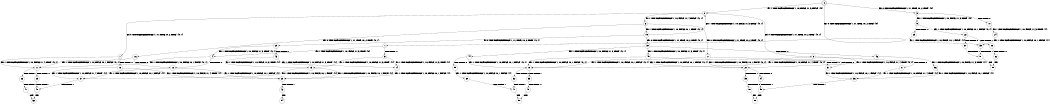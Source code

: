 digraph BCG {
size = "7, 10.5";
center = TRUE;
node [shape = circle];
0 [peripheries = 2];
0 -> 1 [label = "EX !0 !ATOMIC_EXCH_BRANCH (1, +1, TRUE, +0, 2, TRUE) !{0}"];
0 -> 2 [label = "EX !1 !ATOMIC_EXCH_BRANCH (1, +0, FALSE, +1, 3, FALSE) !{0}"];
0 -> 3 [label = "EX !0 !ATOMIC_EXCH_BRANCH (1, +1, TRUE, +0, 2, TRUE) !{0}"];
1 -> 4 [label = "EX !1 !ATOMIC_EXCH_BRANCH (1, +0, FALSE, +1, 3, TRUE) !{0}"];
1 -> 5 [label = "TERMINATE !0"];
2 -> 6 [label = "EX !1 !ATOMIC_EXCH_BRANCH (1, +0, FALSE, +1, 4, FALSE) !{0, 1}"];
2 -> 7 [label = "EX !0 !ATOMIC_EXCH_BRANCH (1, +1, TRUE, +0, 2, TRUE) !{0, 1}"];
2 -> 8 [label = "EX !0 !ATOMIC_EXCH_BRANCH (1, +1, TRUE, +0, 2, TRUE) !{0, 1}"];
3 -> 9 [label = "EX !1 !ATOMIC_EXCH_BRANCH (1, +0, FALSE, +1, 3, TRUE) !{0}"];
3 -> 10 [label = "TERMINATE !0"];
4 -> 11 [label = "EX !1 !ATOMIC_EXCH_BRANCH (1, +0, FALSE, +0, 1, FALSE) !{0, 1}"];
4 -> 12 [label = "TERMINATE !0"];
5 -> 13 [label = "EX !1 !ATOMIC_EXCH_BRANCH (1, +0, FALSE, +1, 3, TRUE) !{1}"];
5 -> 14 [label = "EX !1 !ATOMIC_EXCH_BRANCH (1, +0, FALSE, +1, 3, TRUE) !{1}"];
6 -> 15 [label = "EX !1 !ATOMIC_EXCH_BRANCH (1, +0, FALSE, +0, 1, TRUE) !{0, 1}"];
6 -> 16 [label = "EX !0 !ATOMIC_EXCH_BRANCH (1, +1, TRUE, +0, 2, TRUE) !{0, 1}"];
6 -> 17 [label = "EX !0 !ATOMIC_EXCH_BRANCH (1, +1, TRUE, +0, 2, TRUE) !{0, 1}"];
7 -> 11 [label = "EX !1 !ATOMIC_EXCH_BRANCH (1, +0, FALSE, +1, 4, TRUE) !{0, 1}"];
7 -> 18 [label = "TERMINATE !0"];
8 -> 19 [label = "EX !1 !ATOMIC_EXCH_BRANCH (1, +0, FALSE, +1, 4, TRUE) !{0, 1}"];
8 -> 20 [label = "EX !1 !ATOMIC_EXCH_BRANCH (1, +0, FALSE, +1, 4, TRUE) !{0, 1}"];
8 -> 21 [label = "TERMINATE !0"];
9 -> 22 [label = "EX !1 !ATOMIC_EXCH_BRANCH (1, +0, FALSE, +0, 1, FALSE) !{0, 1}"];
9 -> 23 [label = "TERMINATE !0"];
10 -> 24 [label = "EX !1 !ATOMIC_EXCH_BRANCH (1, +0, FALSE, +1, 3, TRUE) !{1}"];
11 -> 25 [label = "TERMINATE !0"];
11 -> 26 [label = "TERMINATE !1"];
12 -> 27 [label = "EX !1 !ATOMIC_EXCH_BRANCH (1, +0, FALSE, +0, 1, FALSE) !{1}"];
12 -> 28 [label = "EX !1 !ATOMIC_EXCH_BRANCH (1, +0, FALSE, +0, 1, FALSE) !{1}"];
13 -> 27 [label = "EX !1 !ATOMIC_EXCH_BRANCH (1, +0, FALSE, +0, 1, FALSE) !{1}"];
13 -> 28 [label = "EX !1 !ATOMIC_EXCH_BRANCH (1, +0, FALSE, +0, 1, FALSE) !{1}"];
14 -> 28 [label = "EX !1 !ATOMIC_EXCH_BRANCH (1, +0, FALSE, +0, 1, FALSE) !{1}"];
15 -> 2 [label = "EX !1 !ATOMIC_EXCH_BRANCH (1, +0, FALSE, +1, 3, FALSE) !{0, 1}"];
15 -> 29 [label = "EX !0 !ATOMIC_EXCH_BRANCH (1, +1, TRUE, +0, 2, TRUE) !{0, 1}"];
15 -> 30 [label = "EX !0 !ATOMIC_EXCH_BRANCH (1, +1, TRUE, +0, 2, TRUE) !{0, 1}"];
16 -> 11 [label = "EX !1 !ATOMIC_EXCH_BRANCH (1, +0, FALSE, +0, 1, FALSE) !{0, 1}"];
16 -> 12 [label = "TERMINATE !0"];
17 -> 19 [label = "EX !1 !ATOMIC_EXCH_BRANCH (1, +0, FALSE, +0, 1, FALSE) !{0, 1}"];
17 -> 20 [label = "EX !1 !ATOMIC_EXCH_BRANCH (1, +0, FALSE, +0, 1, FALSE) !{0, 1}"];
17 -> 31 [label = "TERMINATE !0"];
18 -> 27 [label = "EX !1 !ATOMIC_EXCH_BRANCH (1, +0, FALSE, +1, 4, TRUE) !{1}"];
18 -> 28 [label = "EX !1 !ATOMIC_EXCH_BRANCH (1, +0, FALSE, +1, 4, TRUE) !{1}"];
19 -> 32 [label = "TERMINATE !0"];
19 -> 33 [label = "TERMINATE !1"];
20 -> 34 [label = "TERMINATE !0"];
20 -> 35 [label = "TERMINATE !1"];
21 -> 36 [label = "EX !1 !ATOMIC_EXCH_BRANCH (1, +0, FALSE, +1, 4, TRUE) !{1}"];
22 -> 37 [label = "TERMINATE !0"];
22 -> 38 [label = "TERMINATE !1"];
23 -> 39 [label = "EX !1 !ATOMIC_EXCH_BRANCH (1, +0, FALSE, +0, 1, FALSE) !{1}"];
24 -> 39 [label = "EX !1 !ATOMIC_EXCH_BRANCH (1, +0, FALSE, +0, 1, FALSE) !{1}"];
25 -> 40 [label = "TERMINATE !1"];
26 -> 41 [label = "TERMINATE !0"];
27 -> 40 [label = "TERMINATE !1"];
28 -> 42 [label = "TERMINATE !1"];
29 -> 4 [label = "EX !1 !ATOMIC_EXCH_BRANCH (1, +0, FALSE, +1, 3, TRUE) !{0, 1}"];
29 -> 43 [label = "TERMINATE !0"];
30 -> 44 [label = "EX !1 !ATOMIC_EXCH_BRANCH (1, +0, FALSE, +1, 3, TRUE) !{0, 1}"];
30 -> 45 [label = "EX !1 !ATOMIC_EXCH_BRANCH (1, +0, FALSE, +1, 3, TRUE) !{0, 1}"];
30 -> 46 [label = "TERMINATE !0"];
31 -> 36 [label = "EX !1 !ATOMIC_EXCH_BRANCH (1, +0, FALSE, +0, 1, FALSE) !{1}"];
32 -> 47 [label = "TERMINATE !1"];
33 -> 48 [label = "TERMINATE !0"];
34 -> 49 [label = "TERMINATE !1"];
35 -> 50 [label = "TERMINATE !0"];
36 -> 49 [label = "TERMINATE !1"];
37 -> 51 [label = "TERMINATE !1"];
38 -> 52 [label = "TERMINATE !0"];
39 -> 51 [label = "TERMINATE !1"];
40 -> 53 [label = "exit"];
41 -> 53 [label = "exit"];
42 -> 54 [label = "exit"];
43 -> 13 [label = "EX !1 !ATOMIC_EXCH_BRANCH (1, +0, FALSE, +1, 3, TRUE) !{1}"];
43 -> 14 [label = "EX !1 !ATOMIC_EXCH_BRANCH (1, +0, FALSE, +1, 3, TRUE) !{1}"];
44 -> 19 [label = "EX !1 !ATOMIC_EXCH_BRANCH (1, +0, FALSE, +0, 1, FALSE) !{0, 1}"];
44 -> 55 [label = "TERMINATE !0"];
45 -> 19 [label = "EX !1 !ATOMIC_EXCH_BRANCH (1, +0, FALSE, +0, 1, FALSE) !{0, 1}"];
45 -> 20 [label = "EX !1 !ATOMIC_EXCH_BRANCH (1, +0, FALSE, +0, 1, FALSE) !{0, 1}"];
45 -> 31 [label = "TERMINATE !0"];
46 -> 56 [label = "EX !1 !ATOMIC_EXCH_BRANCH (1, +0, FALSE, +1, 3, TRUE) !{1}"];
47 -> 57 [label = "exit"];
48 -> 57 [label = "exit"];
49 -> 58 [label = "exit"];
50 -> 58 [label = "exit"];
51 -> 59 [label = "exit"];
52 -> 59 [label = "exit"];
55 -> 60 [label = "EX !1 !ATOMIC_EXCH_BRANCH (1, +0, FALSE, +0, 1, FALSE) !{1}"];
56 -> 36 [label = "EX !1 !ATOMIC_EXCH_BRANCH (1, +0, FALSE, +0, 1, FALSE) !{1}"];
60 -> 47 [label = "TERMINATE !1"];
}
